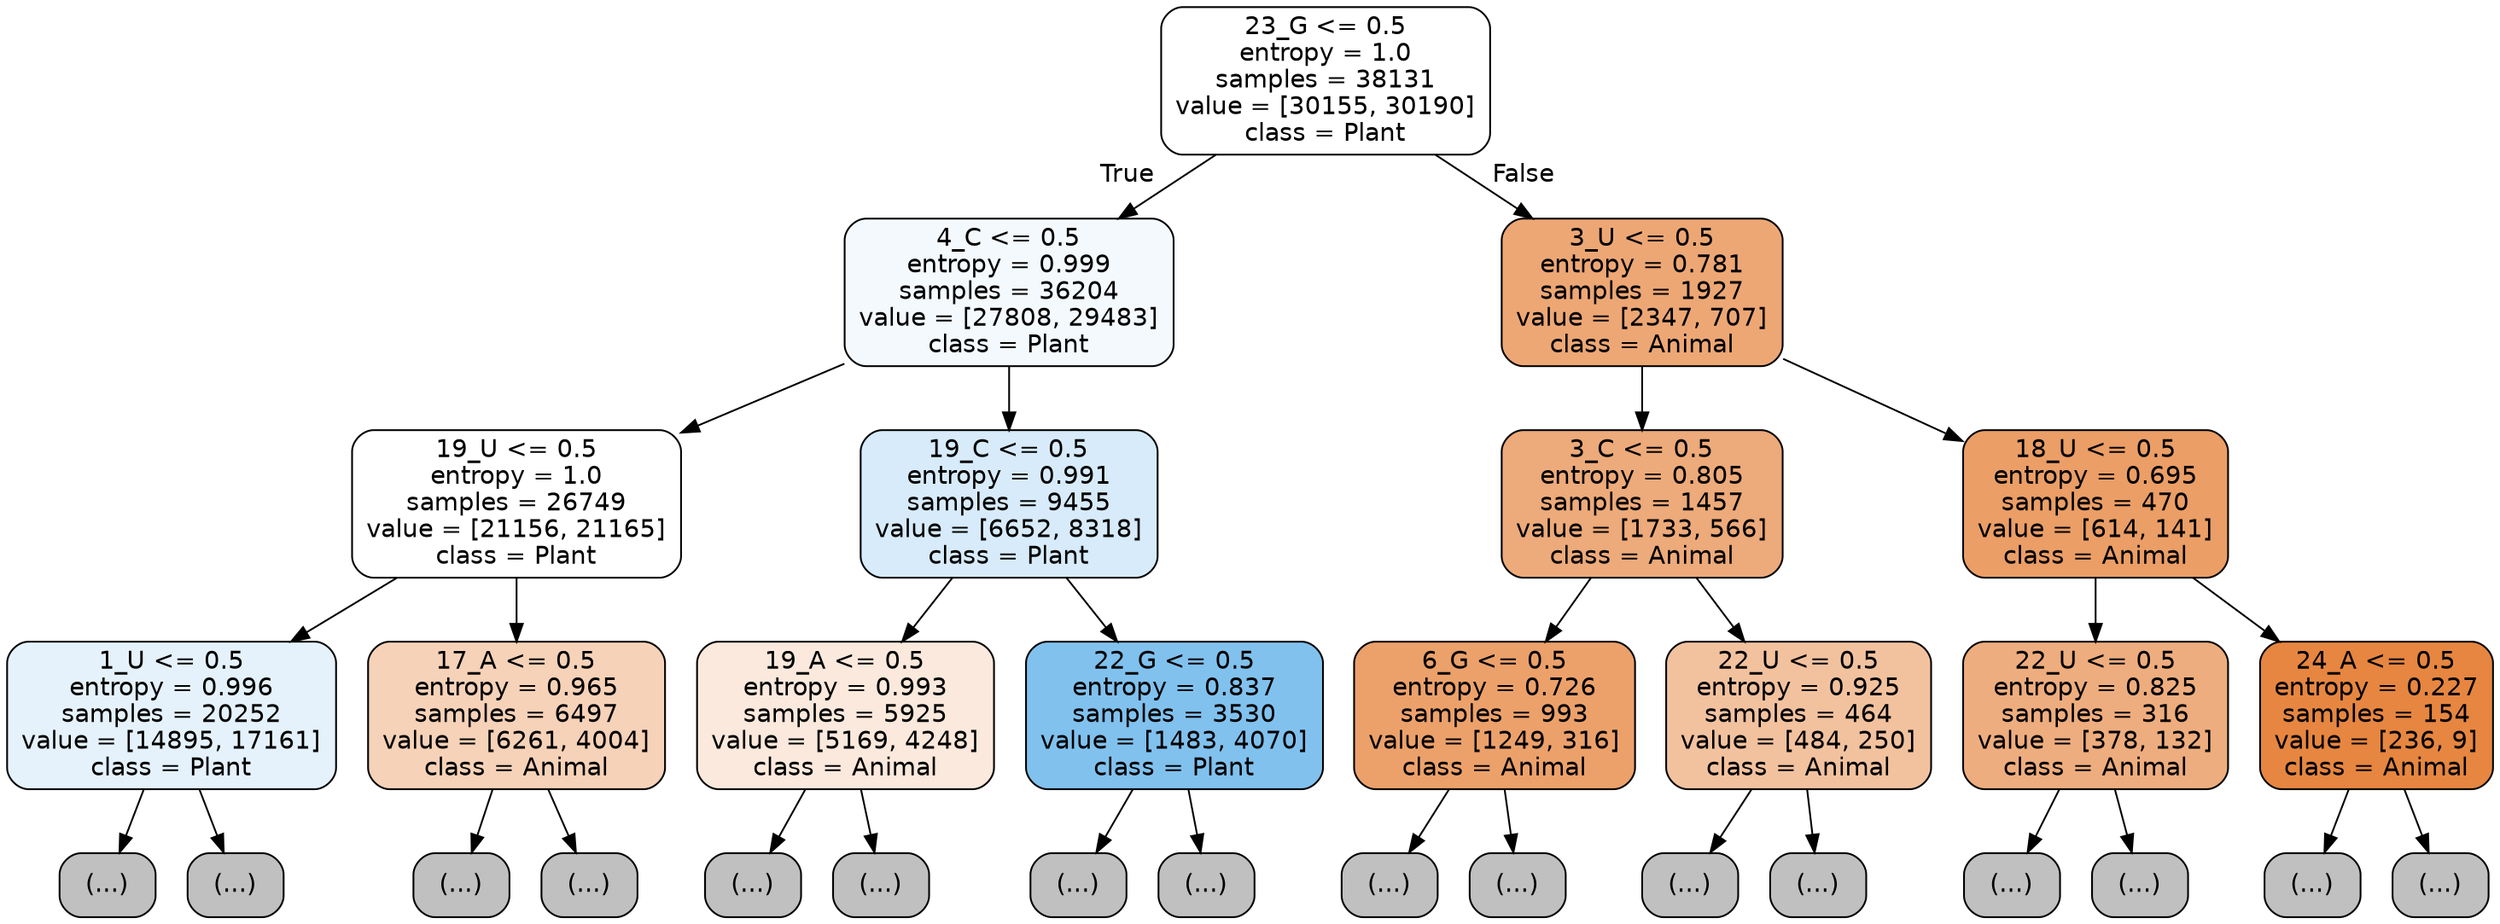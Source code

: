 digraph Tree {
node [shape=box, style="filled, rounded", color="black", fontname="helvetica"] ;
edge [fontname="helvetica"] ;
0 [label="23_G <= 0.5\nentropy = 1.0\nsamples = 38131\nvalue = [30155, 30190]\nclass = Plant", fillcolor="#ffffff"] ;
1 [label="4_C <= 0.5\nentropy = 0.999\nsamples = 36204\nvalue = [27808, 29483]\nclass = Plant", fillcolor="#f4f9fe"] ;
0 -> 1 [labeldistance=2.5, labelangle=45, headlabel="True"] ;
2 [label="19_U <= 0.5\nentropy = 1.0\nsamples = 26749\nvalue = [21156, 21165]\nclass = Plant", fillcolor="#ffffff"] ;
1 -> 2 ;
3 [label="1_U <= 0.5\nentropy = 0.996\nsamples = 20252\nvalue = [14895, 17161]\nclass = Plant", fillcolor="#e5f2fc"] ;
2 -> 3 ;
4 [label="(...)", fillcolor="#C0C0C0"] ;
3 -> 4 ;
5331 [label="(...)", fillcolor="#C0C0C0"] ;
3 -> 5331 ;
9344 [label="17_A <= 0.5\nentropy = 0.965\nsamples = 6497\nvalue = [6261, 4004]\nclass = Animal", fillcolor="#f6d2b8"] ;
2 -> 9344 ;
9345 [label="(...)", fillcolor="#C0C0C0"] ;
9344 -> 9345 ;
11986 [label="(...)", fillcolor="#C0C0C0"] ;
9344 -> 11986 ;
12717 [label="19_C <= 0.5\nentropy = 0.991\nsamples = 9455\nvalue = [6652, 8318]\nclass = Plant", fillcolor="#d7ebfa"] ;
1 -> 12717 ;
12718 [label="19_A <= 0.5\nentropy = 0.993\nsamples = 5925\nvalue = [5169, 4248]\nclass = Animal", fillcolor="#fae9dc"] ;
12717 -> 12718 ;
12719 [label="(...)", fillcolor="#C0C0C0"] ;
12718 -> 12719 ;
14486 [label="(...)", fillcolor="#C0C0C0"] ;
12718 -> 14486 ;
15195 [label="22_G <= 0.5\nentropy = 0.837\nsamples = 3530\nvalue = [1483, 4070]\nclass = Plant", fillcolor="#81c1ee"] ;
12717 -> 15195 ;
15196 [label="(...)", fillcolor="#C0C0C0"] ;
15195 -> 15196 ;
16103 [label="(...)", fillcolor="#C0C0C0"] ;
15195 -> 16103 ;
16202 [label="3_U <= 0.5\nentropy = 0.781\nsamples = 1927\nvalue = [2347, 707]\nclass = Animal", fillcolor="#eda775"] ;
0 -> 16202 [labeldistance=2.5, labelangle=-45, headlabel="False"] ;
16203 [label="3_C <= 0.5\nentropy = 0.805\nsamples = 1457\nvalue = [1733, 566]\nclass = Animal", fillcolor="#edaa7a"] ;
16202 -> 16203 ;
16204 [label="6_G <= 0.5\nentropy = 0.726\nsamples = 993\nvalue = [1249, 316]\nclass = Animal", fillcolor="#eca16b"] ;
16203 -> 16204 ;
16205 [label="(...)", fillcolor="#C0C0C0"] ;
16204 -> 16205 ;
16500 [label="(...)", fillcolor="#C0C0C0"] ;
16204 -> 16500 ;
16613 [label="22_U <= 0.5\nentropy = 0.925\nsamples = 464\nvalue = [484, 250]\nclass = Animal", fillcolor="#f2c29f"] ;
16203 -> 16613 ;
16614 [label="(...)", fillcolor="#C0C0C0"] ;
16613 -> 16614 ;
16785 [label="(...)", fillcolor="#C0C0C0"] ;
16613 -> 16785 ;
16810 [label="18_U <= 0.5\nentropy = 0.695\nsamples = 470\nvalue = [614, 141]\nclass = Animal", fillcolor="#eb9e66"] ;
16202 -> 16810 ;
16811 [label="22_U <= 0.5\nentropy = 0.825\nsamples = 316\nvalue = [378, 132]\nclass = Animal", fillcolor="#eead7e"] ;
16810 -> 16811 ;
16812 [label="(...)", fillcolor="#C0C0C0"] ;
16811 -> 16812 ;
16927 [label="(...)", fillcolor="#C0C0C0"] ;
16811 -> 16927 ;
16960 [label="24_A <= 0.5\nentropy = 0.227\nsamples = 154\nvalue = [236, 9]\nclass = Animal", fillcolor="#e68641"] ;
16810 -> 16960 ;
16961 [label="(...)", fillcolor="#C0C0C0"] ;
16960 -> 16961 ;
16982 [label="(...)", fillcolor="#C0C0C0"] ;
16960 -> 16982 ;
}